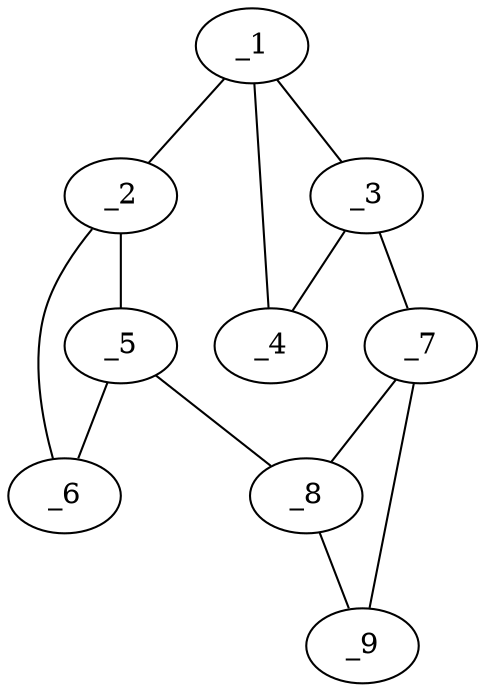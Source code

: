 graph molid11996 {
	_1	 [charge=0,
		chem=17,
		symbol="Si ",
		x="3.7321",
		y="-1"];
	_2	 [charge=0,
		chem=17,
		symbol="Si ",
		x="2.866",
		y="-0.5"];
	_1 -- _2	 [valence=1];
	_3	 [charge=0,
		chem=17,
		symbol="Si ",
		x="4.5981",
		y="-0.5"];
	_1 -- _3	 [valence=1];
	_4	 [charge=0,
		chem=2,
		symbol="O  ",
		x="4.5981",
		y="-1.5"];
	_1 -- _4	 [valence=1];
	_5	 [charge=0,
		chem=17,
		symbol="Si ",
		x="2.866",
		y="0.5"];
	_2 -- _5	 [valence=1];
	_6	 [charge=0,
		chem=2,
		symbol="O  ",
		x=2,
		y=0];
	_2 -- _6	 [valence=1];
	_3 -- _4	 [valence=1];
	_7	 [charge=0,
		chem=17,
		symbol="Si ",
		x="4.5981",
		y="0.5"];
	_3 -- _7	 [valence=1];
	_5 -- _6	 [valence=1];
	_8	 [charge=0,
		chem=17,
		symbol="Si ",
		x="3.732",
		y=1];
	_5 -- _8	 [valence=1];
	_7 -- _8	 [valence=1];
	_9	 [charge=0,
		chem=2,
		symbol="O  ",
		x="4.5981",
		y="1.5"];
	_7 -- _9	 [valence=1];
	_8 -- _9	 [valence=1];
}
